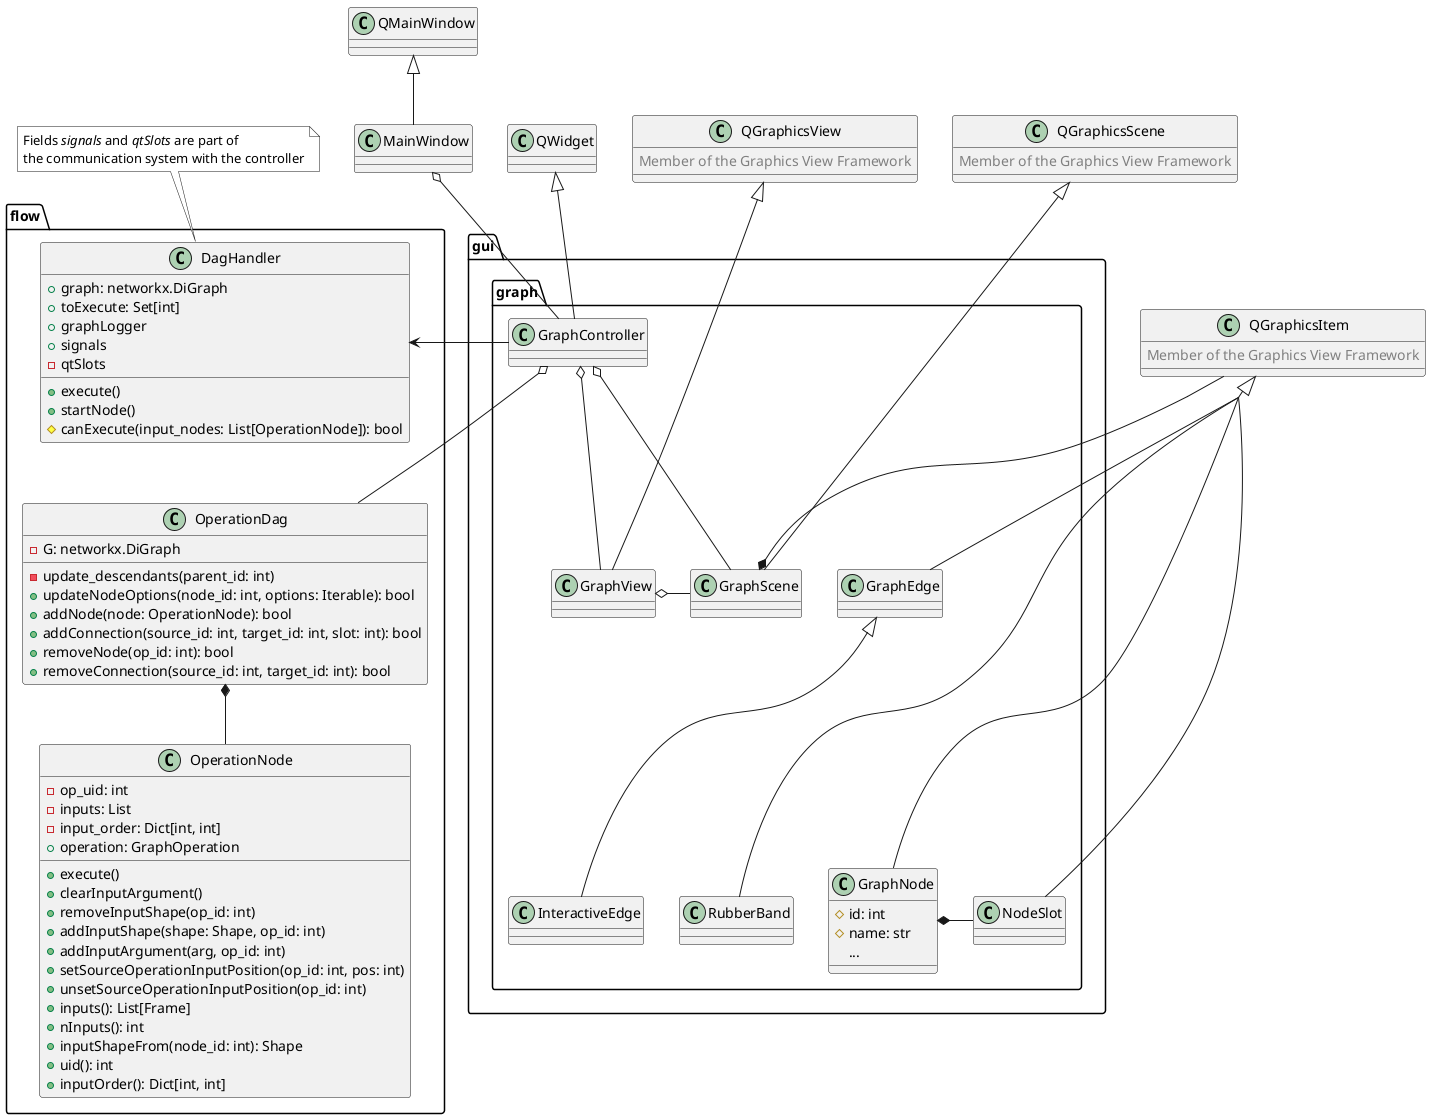 @startuml dag
!define COMMENT(x) <color:grey>x</color>
skinparam groupInheritance 2

class MainWindow

package flow {
  class DagHandler {
    + graph: networkx.DiGraph
    + toExecute: Set[int]
    + graphLogger
    + signals
    - qtSlots
    + execute()
    + startNode()
    # canExecute(input_nodes: List[OperationNode]): bool
  }

  class OperationDag {
    - G: networkx.DiGraph
    - update_descendants(parent_id: int)
    + updateNodeOptions(node_id: int, options: Iterable): bool
    + addNode(node: OperationNode): bool
    + addConnection(source_id: int, target_id: int, slot: int): bool
    + removeNode(op_id: int): bool
    + removeConnection(source_id: int, target_id: int): bool
  }

  class OperationNode {
    - op_uid: int
    - inputs: List
    - input_order: Dict[int, int]
    + operation: GraphOperation
    + execute()
    + clearInputArgument()
    + removeInputShape(op_id: int)
    + addInputShape(shape: Shape, op_id: int)
    + addInputArgument(arg, op_id: int)
    + setSourceOperationInputPosition(op_id: int, pos: int)
    + unsetSourceOperationInputPosition(op_id: int)
    + inputs(): List[Frame]
    + nInputs(): int
    + inputShapeFrom(node_id: int): Shape
    + uid(): int
    + inputOrder(): Dict[int, int]
  }
}

package gui.graph {
class GraphController

class GraphNode {
  # id: int
  # name: str
  ...
}
class NodeSlot
class GraphEdge
class InteractiveEdge
class RubberBand
class GraphView
class GraphScene
}

note top of DagHandler #white
Fields //signals// and //qtSlots// are part of
the communication system with the controller
end note


QMainWindow <|-- MainWindow
MainWindow o-- GraphController
QWidget <|-- GraphController
GraphController o- OperationDag
GraphController o-- GraphScene
GraphController o-- GraphView
GraphController -> DagHandler
GraphView o- GraphScene
OperationDag *-- OperationNode
GraphScene *-- QGraphicsItem
GraphScene -[hidden] GraphEdge
GraphScene -[hidden]- RubberBand
GraphNode *- NodeSlot
GraphEdge <|-- InteractiveEdge
QGraphicsItem <|--- GraphNode
QGraphicsItem <|-- NodeSlot
QGraphicsItem <|-- GraphEdge
QGraphicsItem <|-- RubberBand
QGraphicsScene <|--- GraphScene
QGraphicsView <|--- GraphView

' format
DagHandler --[hidden] OperationDag
RubberBand -[hidden] NodeSlot
' GraphController -[hidden] DagHandler
' GraphScene -[hidden] DagHandler

class QGraphicsView {
  COMMENT(Member of the Graphics View Framework)
}
class QGraphicsScene {
  COMMENT("Member of the Graphics View Framework")
}
class QGraphicsItem {
  COMMENT(Member of the Graphics View Framework)
}

@enduml